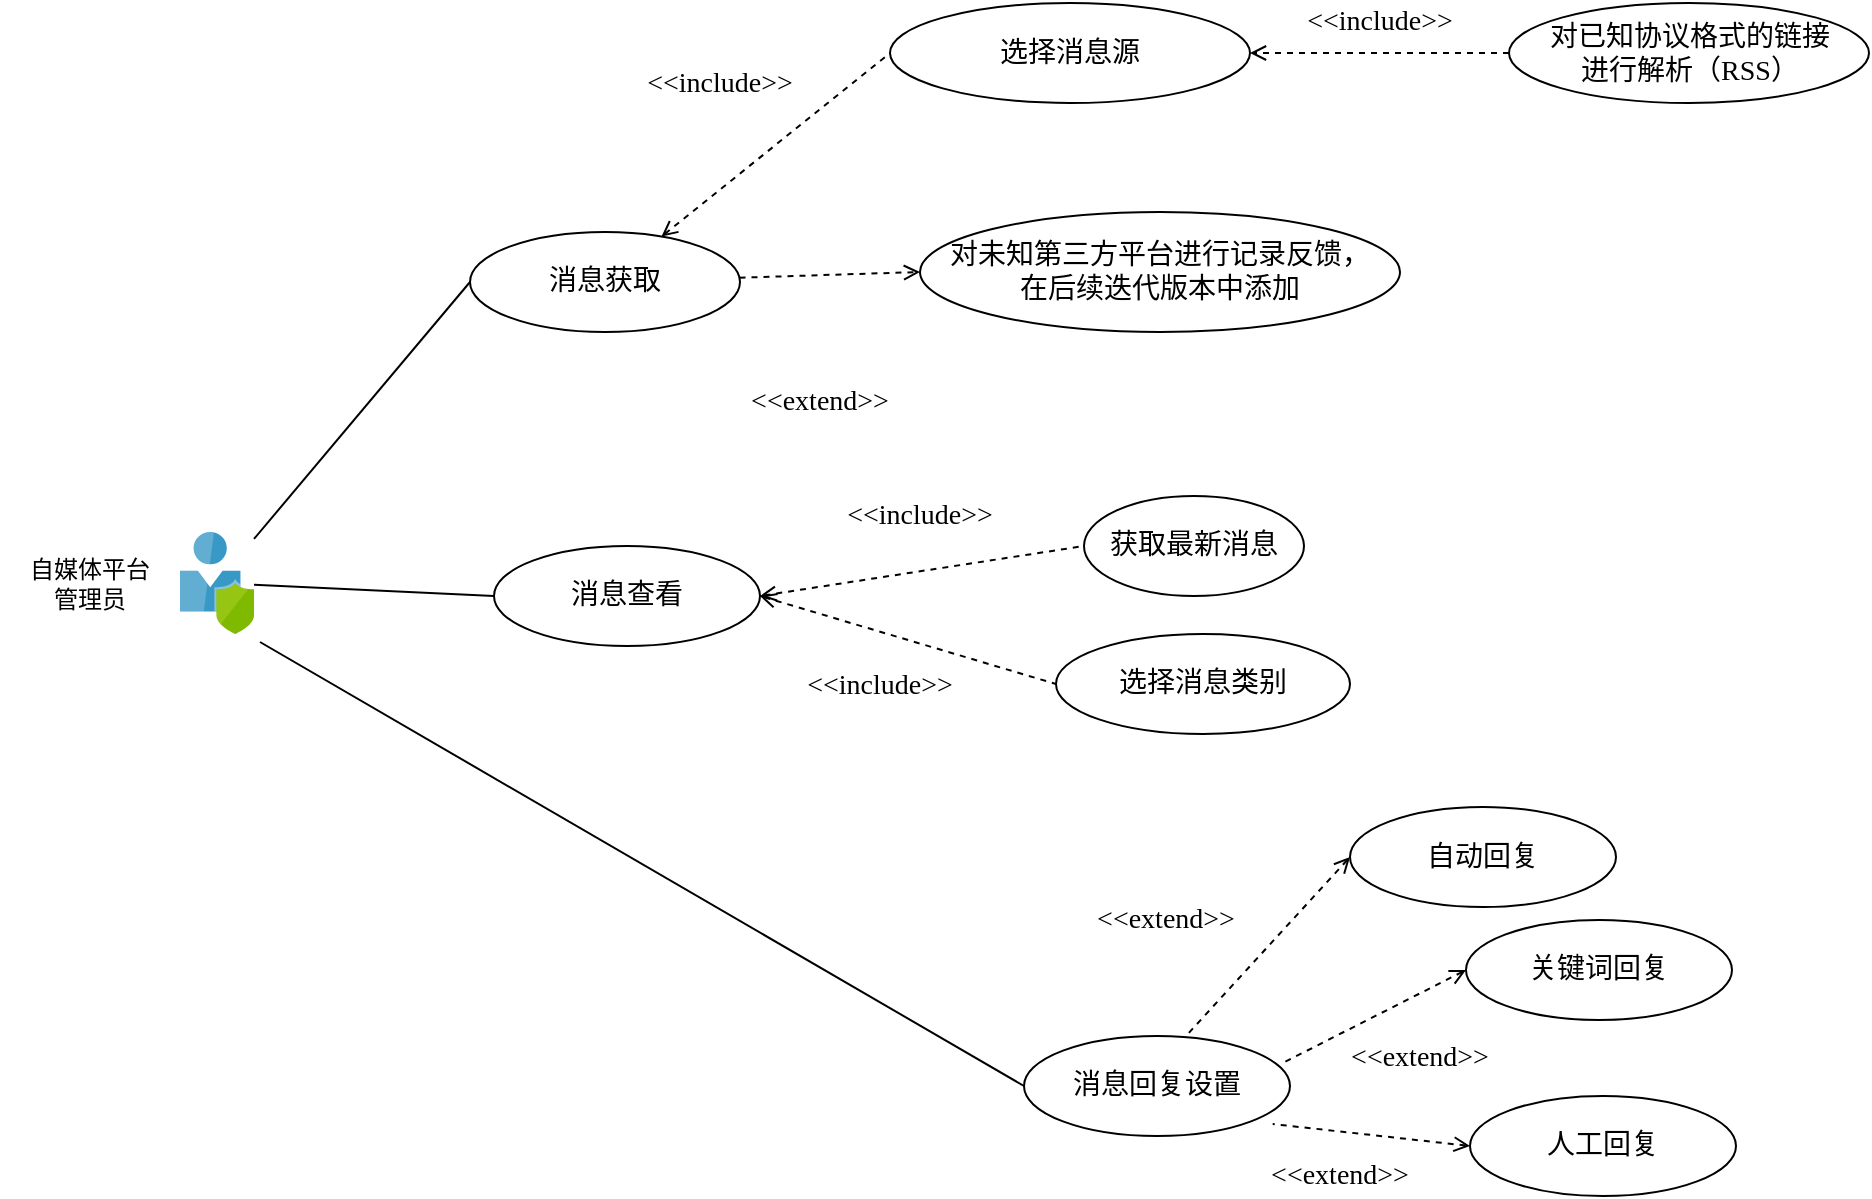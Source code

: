 <mxfile version="11.3.0" type="device" pages="1"><diagram id="kLkyTT4RMx1ix4jsi-1U" name="Page-1"><mxGraphModel dx="1261" dy="932" grid="1" gridSize="10" guides="1" tooltips="1" connect="1" arrows="1" fold="1" page="1" pageScale="1" pageWidth="827" pageHeight="1169" math="0" shadow="0"><root><mxCell id="0"/><mxCell id="1" parent="0"/><mxCell id="QQKL-woPsPIZwLh6EOpK-33" style="edgeStyle=none;rounded=0;orthogonalLoop=1;jettySize=auto;html=1;endArrow=none;endFill=0;fontFamily=SF Mono;fontSize=14;entryX=0;entryY=0.5;entryDx=0;entryDy=0;" parent="1" source="QQKL-woPsPIZwLh6EOpK-35" target="QQKL-woPsPIZwLh6EOpK-48" edge="1"><mxGeometry relative="1" as="geometry"><mxPoint x="280" y="425" as="targetPoint"/></mxGeometry></mxCell><mxCell id="QQKL-woPsPIZwLh6EOpK-34" style="edgeStyle=none;rounded=0;orthogonalLoop=1;jettySize=auto;html=1;entryX=0;entryY=0.5;entryDx=0;entryDy=0;startArrow=none;startFill=0;endArrow=none;endFill=0;fontFamily=SF Mono;fontSize=14;" parent="1" source="QQKL-woPsPIZwLh6EOpK-35" target="QQKL-woPsPIZwLh6EOpK-42" edge="1"><mxGeometry relative="1" as="geometry"/></mxCell><mxCell id="QQKL-woPsPIZwLh6EOpK-35" value="" style="aspect=fixed;html=1;points=[];align=center;image;fontSize=12;image=img/lib/mscae/User_Privacy.svg;fontFamily=SF Mono;" parent="1" vertex="1"><mxGeometry x="120" y="315" width="37" height="51" as="geometry"/></mxCell><mxCell id="QQKL-woPsPIZwLh6EOpK-38" value="自媒体平台&lt;br&gt;管理员" style="text;html=1;strokeColor=none;fillColor=none;align=center;verticalAlign=middle;whiteSpace=wrap;rounded=0;fontFamily=SF Mono;fontStyle=0" parent="1" vertex="1"><mxGeometry x="30" y="325.5" width="90" height="30" as="geometry"/></mxCell><mxCell id="QQKL-woPsPIZwLh6EOpK-39" style="edgeStyle=none;rounded=0;orthogonalLoop=1;jettySize=auto;html=1;entryX=0;entryY=0.5;entryDx=0;entryDy=0;dashed=1;startArrow=open;startFill=0;endArrow=none;endFill=0;fontFamily=SF Mono;fontSize=14;exitX=1;exitY=0.5;exitDx=0;exitDy=0;" parent="1" source="QQKL-woPsPIZwLh6EOpK-48" target="QQKL-woPsPIZwLh6EOpK-44" edge="1"><mxGeometry relative="1" as="geometry"><mxPoint x="460" y="425" as="sourcePoint"/></mxGeometry></mxCell><mxCell id="QQKL-woPsPIZwLh6EOpK-40" style="edgeStyle=none;rounded=0;orthogonalLoop=1;jettySize=auto;html=1;entryX=0;entryY=0.5;entryDx=0;entryDy=0;dashed=1;startArrow=open;startFill=0;endArrow=none;endFill=0;fontFamily=SF Mono;fontSize=14;exitX=1;exitY=0.5;exitDx=0;exitDy=0;" parent="1" source="QQKL-woPsPIZwLh6EOpK-48" target="QQKL-woPsPIZwLh6EOpK-45" edge="1"><mxGeometry relative="1" as="geometry"><mxPoint x="549.259" y="470.5" as="sourcePoint"/></mxGeometry></mxCell><mxCell id="QQKL-woPsPIZwLh6EOpK-42" value="消息获取" style="ellipse;whiteSpace=wrap;html=1;fontFamily=SF Mono;fontSize=14;" parent="1" vertex="1"><mxGeometry x="265" y="165" width="135" height="50" as="geometry"/></mxCell><mxCell id="QQKL-woPsPIZwLh6EOpK-43" value="&amp;lt;&amp;lt;extend&amp;gt;&amp;gt;" style="text;html=1;strokeColor=none;fillColor=none;align=center;verticalAlign=middle;whiteSpace=wrap;rounded=0;fontFamily=SF Mono;fontSize=14;rotation=0;" parent="1" vertex="1"><mxGeometry x="390" y="240" width="100" height="20" as="geometry"/></mxCell><mxCell id="QQKL-woPsPIZwLh6EOpK-44" value="获取最新消息" style="ellipse;whiteSpace=wrap;html=1;fontFamily=SF Mono;fontSize=14;" parent="1" vertex="1"><mxGeometry x="572" y="297" width="110" height="50" as="geometry"/></mxCell><mxCell id="QQKL-woPsPIZwLh6EOpK-45" value="选择消息类别" style="ellipse;whiteSpace=wrap;html=1;fontFamily=SF Mono;fontSize=14;" parent="1" vertex="1"><mxGeometry x="558" y="366" width="147" height="50" as="geometry"/></mxCell><mxCell id="QQKL-woPsPIZwLh6EOpK-47" value="&amp;lt;&amp;lt;include&amp;gt;&amp;gt;" style="text;html=1;strokeColor=none;fillColor=none;align=center;verticalAlign=middle;whiteSpace=wrap;rounded=0;fontFamily=SF Mono;fontSize=14;rotation=0;" parent="1" vertex="1"><mxGeometry x="440" y="297" width="100" height="20" as="geometry"/></mxCell><mxCell id="QQKL-woPsPIZwLh6EOpK-48" value="消息查看" style="ellipse;whiteSpace=wrap;html=1;fontFamily=SF Mono;fontSize=14;" parent="1" vertex="1"><mxGeometry x="277" y="322" width="133" height="50" as="geometry"/></mxCell><mxCell id="QQKL-woPsPIZwLh6EOpK-50" value="选择消息源" style="ellipse;whiteSpace=wrap;html=1;fontFamily=SF Mono;fontSize=14;" parent="1" vertex="1"><mxGeometry x="475" y="50.5" width="180" height="50" as="geometry"/></mxCell><mxCell id="QQKL-woPsPIZwLh6EOpK-51" style="edgeStyle=none;rounded=0;orthogonalLoop=1;jettySize=auto;html=1;entryX=0;entryY=0.5;entryDx=0;entryDy=0;dashed=1;startArrow=open;startFill=0;endArrow=none;endFill=0;fontFamily=SF Mono;fontSize=14;" parent="1" source="QQKL-woPsPIZwLh6EOpK-42" target="QQKL-woPsPIZwLh6EOpK-50" edge="1"><mxGeometry relative="1" as="geometry"><mxPoint x="385" y="418.5" as="sourcePoint"/><mxPoint x="510" y="288" as="targetPoint"/></mxGeometry></mxCell><mxCell id="NV9-ts087RgjjQD-AmPv-23" style="edgeStyle=none;rounded=0;orthogonalLoop=1;jettySize=auto;html=1;exitX=0;exitY=0.5;exitDx=0;exitDy=0;dashed=1;startArrow=none;startFill=0;endArrow=open;endFill=0;fontFamily=SF Mono;" parent="1" source="QQKL-woPsPIZwLh6EOpK-52" edge="1" target="QQKL-woPsPIZwLh6EOpK-50"><mxGeometry relative="1" as="geometry"><mxPoint x="660" y="75.5" as="targetPoint"/></mxGeometry></mxCell><mxCell id="QQKL-woPsPIZwLh6EOpK-52" value="对已知协议格式的链接&lt;br&gt;进行解析（RSS）" style="ellipse;whiteSpace=wrap;html=1;fontFamily=SF Mono;fontSize=14;" parent="1" vertex="1"><mxGeometry x="784.5" y="50.5" width="180" height="50" as="geometry"/></mxCell><mxCell id="QQKL-woPsPIZwLh6EOpK-54" value="对未知第三方平台进行记录反馈，&lt;br&gt;在后续迭代版本中添加" style="ellipse;whiteSpace=wrap;html=1;fontFamily=SF Mono;fontSize=14;" parent="1" vertex="1"><mxGeometry x="490" y="155" width="240" height="60" as="geometry"/></mxCell><mxCell id="QQKL-woPsPIZwLh6EOpK-55" style="edgeStyle=none;rounded=0;orthogonalLoop=1;jettySize=auto;html=1;dashed=1;startArrow=none;startFill=0;endArrow=open;endFill=0;fontFamily=SF Mono;fontSize=14;entryX=0;entryY=0.5;entryDx=0;entryDy=0;" parent="1" source="QQKL-woPsPIZwLh6EOpK-42" target="QQKL-woPsPIZwLh6EOpK-54" edge="1"><mxGeometry relative="1" as="geometry"><mxPoint x="430.603" y="235.206" as="sourcePoint"/><mxPoint x="535" y="215.0" as="targetPoint"/></mxGeometry></mxCell><mxCell id="QQKL-woPsPIZwLh6EOpK-57" value="&amp;lt;&amp;lt;include&amp;gt;&amp;gt;" style="text;html=1;strokeColor=none;fillColor=none;align=center;verticalAlign=middle;whiteSpace=wrap;rounded=0;fontFamily=SF Mono;fontSize=14;rotation=0;" parent="1" vertex="1"><mxGeometry x="340" y="80.5" width="100" height="20" as="geometry"/></mxCell><mxCell id="QQKL-woPsPIZwLh6EOpK-58" value="&amp;lt;&amp;lt;include&amp;gt;&amp;gt;" style="text;html=1;strokeColor=none;fillColor=none;align=center;verticalAlign=middle;whiteSpace=wrap;rounded=0;fontFamily=SF Mono;fontSize=14;rotation=0;" parent="1" vertex="1"><mxGeometry x="669.833" y="49.5" width="100" height="20" as="geometry"/></mxCell><mxCell id="YJgrN-Vo5FL3ECdHIfps-1" value="&amp;lt;&amp;lt;include&amp;gt;&amp;gt;" style="text;html=1;strokeColor=none;fillColor=none;align=center;verticalAlign=middle;whiteSpace=wrap;rounded=0;fontFamily=SF Mono;fontSize=14;rotation=0;" parent="1" vertex="1"><mxGeometry x="420" y="382" width="100" height="20" as="geometry"/></mxCell><mxCell id="NV9-ts087RgjjQD-AmPv-5" style="edgeStyle=none;rounded=0;orthogonalLoop=1;jettySize=auto;html=1;exitX=0;exitY=0.5;exitDx=0;exitDy=0;endArrow=none;endFill=0;startArrow=none;startFill=0;fontFamily=SF Mono;" parent="1" source="NV9-ts087RgjjQD-AmPv-1" edge="1"><mxGeometry relative="1" as="geometry"><mxPoint x="160" y="370" as="targetPoint"/></mxGeometry></mxCell><mxCell id="NV9-ts087RgjjQD-AmPv-1" value="消息回复设置" style="ellipse;whiteSpace=wrap;html=1;fontFamily=SF Mono;fontSize=14;" parent="1" vertex="1"><mxGeometry x="542" y="567" width="133" height="50" as="geometry"/></mxCell><mxCell id="NV9-ts087RgjjQD-AmPv-14" style="edgeStyle=none;rounded=0;orthogonalLoop=1;jettySize=auto;html=1;exitX=0;exitY=0.5;exitDx=0;exitDy=0;dashed=1;startArrow=open;startFill=0;endArrow=none;endFill=0;fontFamily=SF Mono;" parent="1" source="NV9-ts087RgjjQD-AmPv-6" edge="1"><mxGeometry relative="1" as="geometry"><mxPoint x="623" y="567" as="targetPoint"/></mxGeometry></mxCell><mxCell id="NV9-ts087RgjjQD-AmPv-6" value="自动回复" style="ellipse;whiteSpace=wrap;html=1;fontFamily=SF Mono;fontSize=14;" parent="1" vertex="1"><mxGeometry x="705" y="452.5" width="133" height="50" as="geometry"/></mxCell><mxCell id="NV9-ts087RgjjQD-AmPv-25" style="edgeStyle=none;rounded=0;orthogonalLoop=1;jettySize=auto;html=1;exitX=0;exitY=0.5;exitDx=0;exitDy=0;entryX=0.965;entryY=0.28;entryDx=0;entryDy=0;entryPerimeter=0;dashed=1;startArrow=open;startFill=0;endArrow=none;endFill=0;fontFamily=SF Mono;" parent="1" source="NV9-ts087RgjjQD-AmPv-11" target="NV9-ts087RgjjQD-AmPv-1" edge="1"><mxGeometry relative="1" as="geometry"/></mxCell><mxCell id="NV9-ts087RgjjQD-AmPv-11" value="关键词回复" style="ellipse;whiteSpace=wrap;html=1;fontFamily=SF Mono;fontSize=14;" parent="1" vertex="1"><mxGeometry x="763" y="509" width="133" height="50" as="geometry"/></mxCell><mxCell id="NV9-ts087RgjjQD-AmPv-16" style="edgeStyle=none;rounded=0;orthogonalLoop=1;jettySize=auto;html=1;exitX=0;exitY=0.5;exitDx=0;exitDy=0;entryX=0.935;entryY=0.88;entryDx=0;entryDy=0;entryPerimeter=0;dashed=1;startArrow=open;startFill=0;endArrow=none;endFill=0;fontFamily=SF Mono;" parent="1" source="NV9-ts087RgjjQD-AmPv-12" target="NV9-ts087RgjjQD-AmPv-1" edge="1"><mxGeometry relative="1" as="geometry"/></mxCell><mxCell id="NV9-ts087RgjjQD-AmPv-12" value="人工回复" style="ellipse;whiteSpace=wrap;html=1;fontFamily=SF Mono;fontSize=14;" parent="1" vertex="1"><mxGeometry x="765" y="597" width="133" height="50" as="geometry"/></mxCell><mxCell id="NV9-ts087RgjjQD-AmPv-18" value="&amp;lt;&amp;lt;extend&amp;gt;&amp;gt;" style="text;html=1;strokeColor=none;fillColor=none;align=center;verticalAlign=middle;whiteSpace=wrap;rounded=0;fontFamily=SF Mono;fontSize=14;rotation=0;" parent="1" vertex="1"><mxGeometry x="563" y="499" width="100" height="20" as="geometry"/></mxCell><mxCell id="NV9-ts087RgjjQD-AmPv-19" value="&amp;lt;&amp;lt;extend&amp;gt;&amp;gt;" style="text;html=1;strokeColor=none;fillColor=none;align=center;verticalAlign=middle;whiteSpace=wrap;rounded=0;fontFamily=SF Mono;fontSize=14;rotation=0;" parent="1" vertex="1"><mxGeometry x="650" y="627" width="100" height="20" as="geometry"/></mxCell><mxCell id="NV9-ts087RgjjQD-AmPv-21" value="&amp;lt;&amp;lt;extend&amp;gt;&amp;gt;" style="text;html=1;strokeColor=none;fillColor=none;align=center;verticalAlign=middle;whiteSpace=wrap;rounded=0;fontFamily=SF Mono;fontSize=14;rotation=0;" parent="1" vertex="1"><mxGeometry x="690" y="568" width="100" height="20" as="geometry"/></mxCell></root></mxGraphModel></diagram></mxfile>